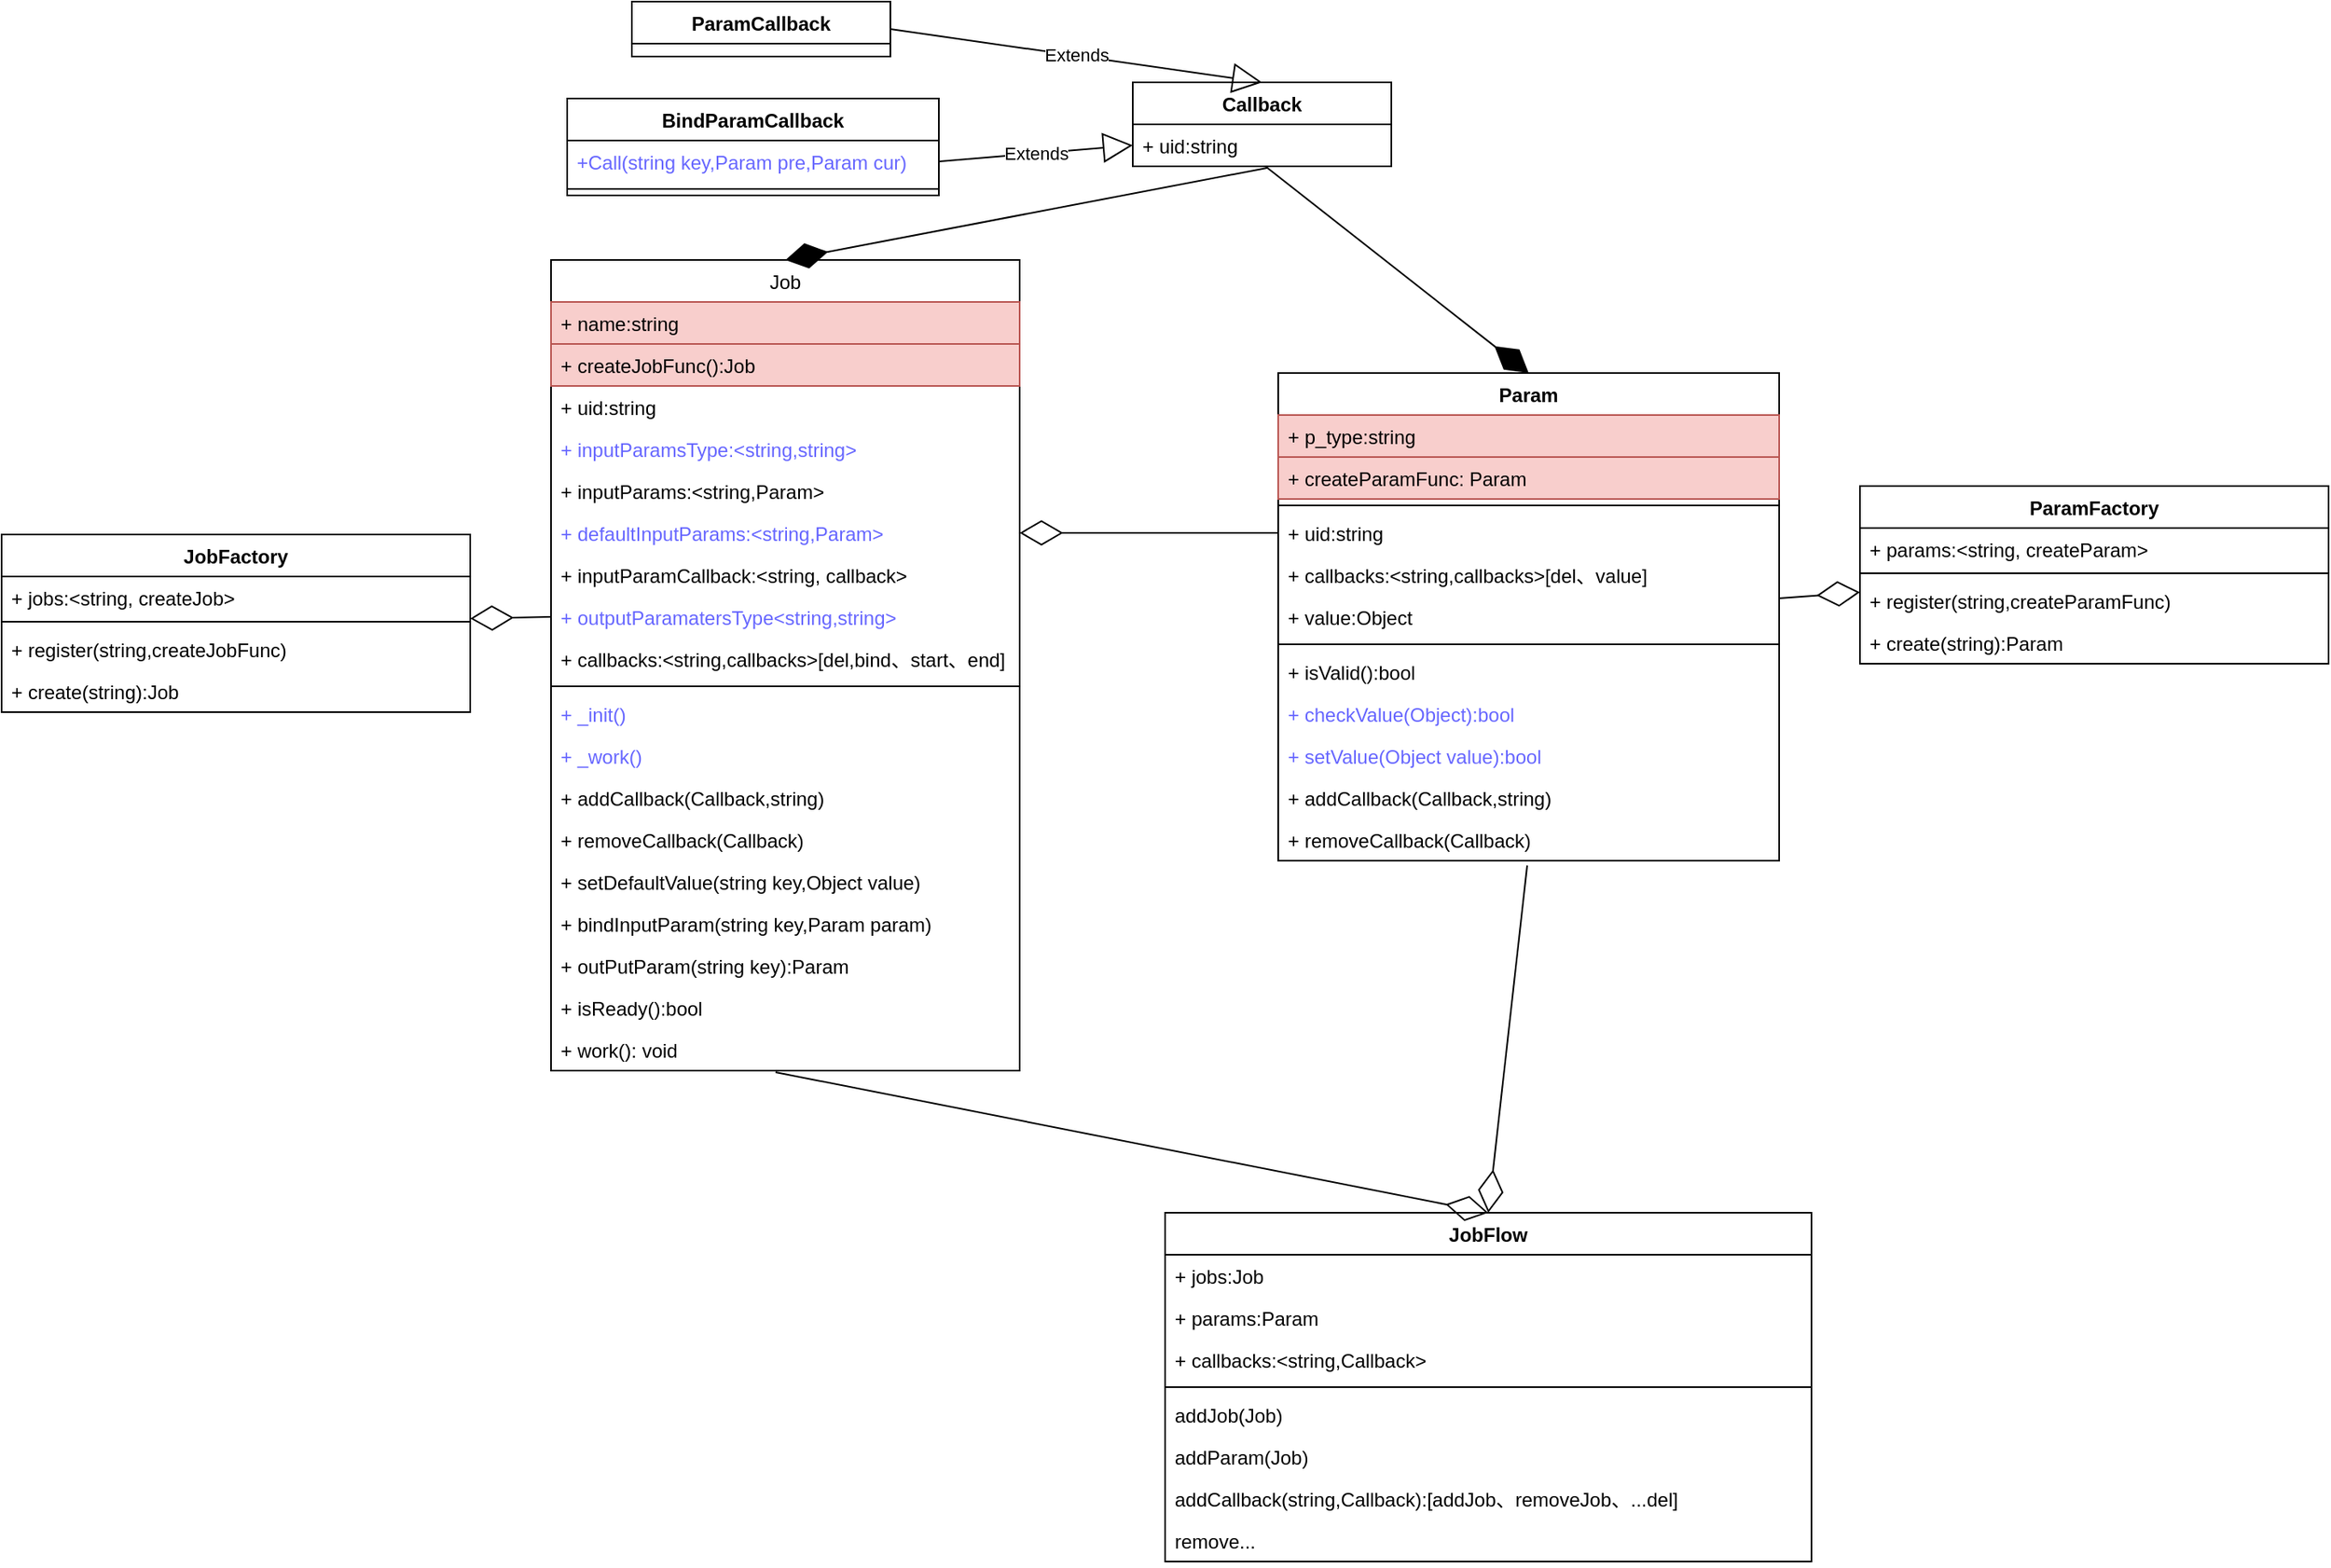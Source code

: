 <mxfile version="20.2.7" type="github">
  <diagram id="cW3hNWCqMzdaBsSh43Cp" name="第 1 页">
    <mxGraphModel dx="2249" dy="794" grid="1" gridSize="10" guides="1" tooltips="1" connect="1" arrows="1" fold="1" page="1" pageScale="1" pageWidth="827" pageHeight="1169" math="0" shadow="0">
      <root>
        <mxCell id="0" />
        <mxCell id="1" parent="0" />
        <mxCell id="ZtITf0q7EkavqMJ6NfDz-1" value="Job" style="swimlane;fontStyle=0;childLayout=stackLayout;horizontal=1;startSize=26;fillColor=none;horizontalStack=0;resizeParent=1;resizeParentMax=0;resizeLast=0;collapsible=1;marginBottom=0;" parent="1" vertex="1">
          <mxGeometry x="30" y="190" width="290" height="502" as="geometry" />
        </mxCell>
        <mxCell id="ZtITf0q7EkavqMJ6NfDz-2" value="+ name:string" style="text;strokeColor=#b85450;fillColor=#f8cecc;align=left;verticalAlign=top;spacingLeft=4;spacingRight=4;overflow=hidden;rotatable=0;points=[[0,0.5],[1,0.5]];portConstraint=eastwest;" parent="ZtITf0q7EkavqMJ6NfDz-1" vertex="1">
          <mxGeometry y="26" width="290" height="26" as="geometry" />
        </mxCell>
        <mxCell id="ZtITf0q7EkavqMJ6NfDz-3" value="+ createJobFunc():Job" style="text;strokeColor=#b85450;fillColor=#f8cecc;align=left;verticalAlign=top;spacingLeft=4;spacingRight=4;overflow=hidden;rotatable=0;points=[[0,0.5],[1,0.5]];portConstraint=eastwest;" parent="ZtITf0q7EkavqMJ6NfDz-1" vertex="1">
          <mxGeometry y="52" width="290" height="26" as="geometry" />
        </mxCell>
        <mxCell id="ZtITf0q7EkavqMJ6NfDz-4" value="+ uid:string" style="text;strokeColor=none;fillColor=none;align=left;verticalAlign=top;spacingLeft=4;spacingRight=4;overflow=hidden;rotatable=0;points=[[0,0.5],[1,0.5]];portConstraint=eastwest;" parent="ZtITf0q7EkavqMJ6NfDz-1" vertex="1">
          <mxGeometry y="78" width="290" height="26" as="geometry" />
        </mxCell>
        <mxCell id="ZtITf0q7EkavqMJ6NfDz-5" value="+ inputParamsType:&lt;string,string&gt;" style="text;strokeColor=none;fillColor=none;align=left;verticalAlign=top;spacingLeft=4;spacingRight=4;overflow=hidden;rotatable=0;points=[[0,0.5],[1,0.5]];portConstraint=eastwest;fontColor=#6666FF;" parent="ZtITf0q7EkavqMJ6NfDz-1" vertex="1">
          <mxGeometry y="104" width="290" height="26" as="geometry" />
        </mxCell>
        <mxCell id="ZtITf0q7EkavqMJ6NfDz-6" value="+ inputParams:&lt;string,Param&gt;" style="text;strokeColor=none;fillColor=none;align=left;verticalAlign=top;spacingLeft=4;spacingRight=4;overflow=hidden;rotatable=0;points=[[0,0.5],[1,0.5]];portConstraint=eastwest;" parent="ZtITf0q7EkavqMJ6NfDz-1" vertex="1">
          <mxGeometry y="130" width="290" height="26" as="geometry" />
        </mxCell>
        <mxCell id="ZtITf0q7EkavqMJ6NfDz-7" value="+ defaultInputParams:&lt;string,Param&gt;" style="text;strokeColor=none;fillColor=none;align=left;verticalAlign=top;spacingLeft=4;spacingRight=4;overflow=hidden;rotatable=0;points=[[0,0.5],[1,0.5]];portConstraint=eastwest;fontColor=#6666FF;" parent="ZtITf0q7EkavqMJ6NfDz-1" vertex="1">
          <mxGeometry y="156" width="290" height="26" as="geometry" />
        </mxCell>
        <mxCell id="ZtITf0q7EkavqMJ6NfDz-8" value="+ inputParamCallback:&lt;string, callback&gt;" style="text;strokeColor=none;fillColor=none;align=left;verticalAlign=top;spacingLeft=4;spacingRight=4;overflow=hidden;rotatable=0;points=[[0,0.5],[1,0.5]];portConstraint=eastwest;" parent="ZtITf0q7EkavqMJ6NfDz-1" vertex="1">
          <mxGeometry y="182" width="290" height="26" as="geometry" />
        </mxCell>
        <mxCell id="ZtITf0q7EkavqMJ6NfDz-9" value="+ outputParamatersType&lt;string,string&gt;" style="text;strokeColor=none;fillColor=none;align=left;verticalAlign=top;spacingLeft=4;spacingRight=4;overflow=hidden;rotatable=0;points=[[0,0.5],[1,0.5]];portConstraint=eastwest;fontColor=#6666FF;" parent="ZtITf0q7EkavqMJ6NfDz-1" vertex="1">
          <mxGeometry y="208" width="290" height="26" as="geometry" />
        </mxCell>
        <mxCell id="ZtITf0q7EkavqMJ6NfDz-10" value="+ callbacks:&lt;string,callbacks&gt;[del,bind、start、end]" style="text;strokeColor=none;fillColor=none;align=left;verticalAlign=top;spacingLeft=4;spacingRight=4;overflow=hidden;rotatable=0;points=[[0,0.5],[1,0.5]];portConstraint=eastwest;fontColor=#000000;" parent="ZtITf0q7EkavqMJ6NfDz-1" vertex="1">
          <mxGeometry y="234" width="290" height="26" as="geometry" />
        </mxCell>
        <mxCell id="ZtITf0q7EkavqMJ6NfDz-11" value="" style="line;strokeWidth=1;fillColor=none;align=left;verticalAlign=middle;spacingTop=-1;spacingLeft=3;spacingRight=3;rotatable=0;labelPosition=right;points=[];portConstraint=eastwest;fontColor=#000000;" parent="ZtITf0q7EkavqMJ6NfDz-1" vertex="1">
          <mxGeometry y="260" width="290" height="8" as="geometry" />
        </mxCell>
        <mxCell id="ZtITf0q7EkavqMJ6NfDz-13" value="+ _init()" style="text;strokeColor=none;fillColor=none;align=left;verticalAlign=top;spacingLeft=4;spacingRight=4;overflow=hidden;rotatable=0;points=[[0,0.5],[1,0.5]];portConstraint=eastwest;fontColor=#6666FF;" parent="ZtITf0q7EkavqMJ6NfDz-1" vertex="1">
          <mxGeometry y="268" width="290" height="26" as="geometry" />
        </mxCell>
        <mxCell id="ZtITf0q7EkavqMJ6NfDz-14" value="+ _work()" style="text;strokeColor=none;fillColor=none;align=left;verticalAlign=top;spacingLeft=4;spacingRight=4;overflow=hidden;rotatable=0;points=[[0,0.5],[1,0.5]];portConstraint=eastwest;fontColor=#6666FF;" parent="ZtITf0q7EkavqMJ6NfDz-1" vertex="1">
          <mxGeometry y="294" width="290" height="26" as="geometry" />
        </mxCell>
        <mxCell id="ZtITf0q7EkavqMJ6NfDz-15" value="+ addCallback(Callback,string)" style="text;strokeColor=none;fillColor=none;align=left;verticalAlign=top;spacingLeft=4;spacingRight=4;overflow=hidden;rotatable=0;points=[[0,0.5],[1,0.5]];portConstraint=eastwest;fontColor=#000000;" parent="ZtITf0q7EkavqMJ6NfDz-1" vertex="1">
          <mxGeometry y="320" width="290" height="26" as="geometry" />
        </mxCell>
        <mxCell id="ZtITf0q7EkavqMJ6NfDz-16" value="+ removeCallback(Callback)" style="text;strokeColor=none;fillColor=none;align=left;verticalAlign=top;spacingLeft=4;spacingRight=4;overflow=hidden;rotatable=0;points=[[0,0.5],[1,0.5]];portConstraint=eastwest;fontColor=#000000;" parent="ZtITf0q7EkavqMJ6NfDz-1" vertex="1">
          <mxGeometry y="346" width="290" height="26" as="geometry" />
        </mxCell>
        <mxCell id="ZtITf0q7EkavqMJ6NfDz-17" value="+ setDefaultValue(string key,Object value)" style="text;strokeColor=none;fillColor=none;align=left;verticalAlign=top;spacingLeft=4;spacingRight=4;overflow=hidden;rotatable=0;points=[[0,0.5],[1,0.5]];portConstraint=eastwest;fontColor=#000000;" parent="ZtITf0q7EkavqMJ6NfDz-1" vertex="1">
          <mxGeometry y="372" width="290" height="26" as="geometry" />
        </mxCell>
        <mxCell id="ZtITf0q7EkavqMJ6NfDz-18" value="+ bindInputParam(string key,Param param)" style="text;strokeColor=none;fillColor=none;align=left;verticalAlign=top;spacingLeft=4;spacingRight=4;overflow=hidden;rotatable=0;points=[[0,0.5],[1,0.5]];portConstraint=eastwest;fontColor=#000000;" parent="ZtITf0q7EkavqMJ6NfDz-1" vertex="1">
          <mxGeometry y="398" width="290" height="26" as="geometry" />
        </mxCell>
        <mxCell id="ZtITf0q7EkavqMJ6NfDz-19" value="+ outPutParam(string key):Param" style="text;strokeColor=none;fillColor=none;align=left;verticalAlign=top;spacingLeft=4;spacingRight=4;overflow=hidden;rotatable=0;points=[[0,0.5],[1,0.5]];portConstraint=eastwest;fontColor=#000000;" parent="ZtITf0q7EkavqMJ6NfDz-1" vertex="1">
          <mxGeometry y="424" width="290" height="26" as="geometry" />
        </mxCell>
        <mxCell id="ZtITf0q7EkavqMJ6NfDz-20" value="+ isReady():bool" style="text;strokeColor=none;fillColor=none;align=left;verticalAlign=top;spacingLeft=4;spacingRight=4;overflow=hidden;rotatable=0;points=[[0,0.5],[1,0.5]];portConstraint=eastwest;fontColor=#000000;" parent="ZtITf0q7EkavqMJ6NfDz-1" vertex="1">
          <mxGeometry y="450" width="290" height="26" as="geometry" />
        </mxCell>
        <mxCell id="ZtITf0q7EkavqMJ6NfDz-21" value="+ work(): void" style="text;strokeColor=none;fillColor=none;align=left;verticalAlign=top;spacingLeft=4;spacingRight=4;overflow=hidden;rotatable=0;points=[[0,0.5],[1,0.5]];portConstraint=eastwest;fontColor=#000000;" parent="ZtITf0q7EkavqMJ6NfDz-1" vertex="1">
          <mxGeometry y="476" width="290" height="26" as="geometry" />
        </mxCell>
        <mxCell id="ZtITf0q7EkavqMJ6NfDz-23" value="Param" style="swimlane;fontStyle=1;align=center;verticalAlign=top;childLayout=stackLayout;horizontal=1;startSize=26;horizontalStack=0;resizeParent=1;resizeParentMax=0;resizeLast=0;collapsible=1;marginBottom=0;fontColor=#000000;fillColor=default;" parent="1" vertex="1">
          <mxGeometry x="480" y="260" width="310" height="302" as="geometry" />
        </mxCell>
        <mxCell id="ZtITf0q7EkavqMJ6NfDz-24" value="+ p_type:string" style="text;strokeColor=#b85450;fillColor=#f8cecc;align=left;verticalAlign=top;spacingLeft=4;spacingRight=4;overflow=hidden;rotatable=0;points=[[0,0.5],[1,0.5]];portConstraint=eastwest;" parent="ZtITf0q7EkavqMJ6NfDz-23" vertex="1">
          <mxGeometry y="26" width="310" height="26" as="geometry" />
        </mxCell>
        <mxCell id="ZtITf0q7EkavqMJ6NfDz-27" value="+ createParamFunc: Param" style="text;strokeColor=#b85450;fillColor=#f8cecc;align=left;verticalAlign=top;spacingLeft=4;spacingRight=4;overflow=hidden;rotatable=0;points=[[0,0.5],[1,0.5]];portConstraint=eastwest;" parent="ZtITf0q7EkavqMJ6NfDz-23" vertex="1">
          <mxGeometry y="52" width="310" height="26" as="geometry" />
        </mxCell>
        <mxCell id="ZtITf0q7EkavqMJ6NfDz-25" value="" style="line;strokeWidth=1;fillColor=none;align=left;verticalAlign=middle;spacingTop=-1;spacingLeft=3;spacingRight=3;rotatable=0;labelPosition=right;points=[];portConstraint=eastwest;fontColor=#000000;" parent="ZtITf0q7EkavqMJ6NfDz-23" vertex="1">
          <mxGeometry y="78" width="310" height="8" as="geometry" />
        </mxCell>
        <mxCell id="ZtITf0q7EkavqMJ6NfDz-26" value="+ uid:string" style="text;strokeColor=none;fillColor=none;align=left;verticalAlign=top;spacingLeft=4;spacingRight=4;overflow=hidden;rotatable=0;points=[[0,0.5],[1,0.5]];portConstraint=eastwest;fontColor=#000000;" parent="ZtITf0q7EkavqMJ6NfDz-23" vertex="1">
          <mxGeometry y="86" width="310" height="26" as="geometry" />
        </mxCell>
        <mxCell id="ZtITf0q7EkavqMJ6NfDz-30" value="+ callbacks:&lt;string,callbacks&gt;[del、value]" style="text;strokeColor=none;fillColor=none;align=left;verticalAlign=top;spacingLeft=4;spacingRight=4;overflow=hidden;rotatable=0;points=[[0,0.5],[1,0.5]];portConstraint=eastwest;fontColor=#000000;" parent="ZtITf0q7EkavqMJ6NfDz-23" vertex="1">
          <mxGeometry y="112" width="310" height="26" as="geometry" />
        </mxCell>
        <mxCell id="ZtITf0q7EkavqMJ6NfDz-31" value="+ value:Object" style="text;strokeColor=none;fillColor=none;align=left;verticalAlign=top;spacingLeft=4;spacingRight=4;overflow=hidden;rotatable=0;points=[[0,0.5],[1,0.5]];portConstraint=eastwest;fontColor=#000000;" parent="ZtITf0q7EkavqMJ6NfDz-23" vertex="1">
          <mxGeometry y="138" width="310" height="26" as="geometry" />
        </mxCell>
        <mxCell id="ZtITf0q7EkavqMJ6NfDz-29" value="" style="line;strokeWidth=1;fillColor=none;align=left;verticalAlign=middle;spacingTop=-1;spacingLeft=3;spacingRight=3;rotatable=0;labelPosition=right;points=[];portConstraint=eastwest;fontColor=#000000;" parent="ZtITf0q7EkavqMJ6NfDz-23" vertex="1">
          <mxGeometry y="164" width="310" height="8" as="geometry" />
        </mxCell>
        <mxCell id="ZtITf0q7EkavqMJ6NfDz-28" value="+ isValid():bool" style="text;strokeColor=none;fillColor=none;align=left;verticalAlign=top;spacingLeft=4;spacingRight=4;overflow=hidden;rotatable=0;points=[[0,0.5],[1,0.5]];portConstraint=eastwest;fontColor=#000000;" parent="ZtITf0q7EkavqMJ6NfDz-23" vertex="1">
          <mxGeometry y="172" width="310" height="26" as="geometry" />
        </mxCell>
        <mxCell id="ZtITf0q7EkavqMJ6NfDz-32" value="+ checkValue(Object):bool" style="text;strokeColor=none;fillColor=none;align=left;verticalAlign=top;spacingLeft=4;spacingRight=4;overflow=hidden;rotatable=0;points=[[0,0.5],[1,0.5]];portConstraint=eastwest;fontColor=#6666FF;" parent="ZtITf0q7EkavqMJ6NfDz-23" vertex="1">
          <mxGeometry y="198" width="310" height="26" as="geometry" />
        </mxCell>
        <mxCell id="ZtITf0q7EkavqMJ6NfDz-33" value="+ setValue(Object value):bool" style="text;strokeColor=none;fillColor=none;align=left;verticalAlign=top;spacingLeft=4;spacingRight=4;overflow=hidden;rotatable=0;points=[[0,0.5],[1,0.5]];portConstraint=eastwest;fontColor=#6666FF;" parent="ZtITf0q7EkavqMJ6NfDz-23" vertex="1">
          <mxGeometry y="224" width="310" height="26" as="geometry" />
        </mxCell>
        <mxCell id="ZtITf0q7EkavqMJ6NfDz-34" value="+ addCallback(Callback,string)" style="text;strokeColor=none;fillColor=none;align=left;verticalAlign=top;spacingLeft=4;spacingRight=4;overflow=hidden;rotatable=0;points=[[0,0.5],[1,0.5]];portConstraint=eastwest;fontColor=#000000;" parent="ZtITf0q7EkavqMJ6NfDz-23" vertex="1">
          <mxGeometry y="250" width="310" height="26" as="geometry" />
        </mxCell>
        <mxCell id="ZtITf0q7EkavqMJ6NfDz-35" value="+ removeCallback(Callback)" style="text;strokeColor=none;fillColor=none;align=left;verticalAlign=top;spacingLeft=4;spacingRight=4;overflow=hidden;rotatable=0;points=[[0,0.5],[1,0.5]];portConstraint=eastwest;fontColor=#000000;" parent="ZtITf0q7EkavqMJ6NfDz-23" vertex="1">
          <mxGeometry y="276" width="310" height="26" as="geometry" />
        </mxCell>
        <mxCell id="ZtITf0q7EkavqMJ6NfDz-36" value="Callback" style="swimlane;fontStyle=1;align=center;verticalAlign=top;childLayout=stackLayout;horizontal=1;startSize=26;horizontalStack=0;resizeParent=1;resizeParentMax=0;resizeLast=0;collapsible=1;marginBottom=0;fontColor=#000000;fillColor=default;" parent="1" vertex="1">
          <mxGeometry x="390" y="80" width="160" height="52" as="geometry" />
        </mxCell>
        <mxCell id="ZtITf0q7EkavqMJ6NfDz-40" value="+ uid:string" style="text;strokeColor=none;fillColor=none;align=left;verticalAlign=top;spacingLeft=4;spacingRight=4;overflow=hidden;rotatable=0;points=[[0,0.5],[1,0.5]];portConstraint=eastwest;fontColor=#000000;" parent="ZtITf0q7EkavqMJ6NfDz-36" vertex="1">
          <mxGeometry y="26" width="160" height="26" as="geometry" />
        </mxCell>
        <mxCell id="ZtITf0q7EkavqMJ6NfDz-41" value="" style="endArrow=diamondThin;endFill=0;endSize=24;html=1;rounded=0;fontColor=#6666FF;entryX=1;entryY=0.5;entryDx=0;entryDy=0;exitX=0;exitY=0.5;exitDx=0;exitDy=0;" parent="1" source="ZtITf0q7EkavqMJ6NfDz-26" target="ZtITf0q7EkavqMJ6NfDz-7" edge="1">
          <mxGeometry width="160" relative="1" as="geometry">
            <mxPoint x="440" y="460" as="sourcePoint" />
            <mxPoint x="490" y="310" as="targetPoint" />
          </mxGeometry>
        </mxCell>
        <mxCell id="ZtITf0q7EkavqMJ6NfDz-42" value="" style="endArrow=diamondThin;endFill=1;endSize=24;html=1;rounded=0;fontColor=#6666FF;entryX=0.5;entryY=0;entryDx=0;entryDy=0;exitX=0.513;exitY=1;exitDx=0;exitDy=0;exitPerimeter=0;" parent="1" source="ZtITf0q7EkavqMJ6NfDz-40" target="ZtITf0q7EkavqMJ6NfDz-23" edge="1">
          <mxGeometry width="160" relative="1" as="geometry">
            <mxPoint x="470" y="150" as="sourcePoint" />
            <mxPoint x="770" y="180" as="targetPoint" />
          </mxGeometry>
        </mxCell>
        <mxCell id="ZtITf0q7EkavqMJ6NfDz-44" value="" style="endArrow=diamondThin;endFill=1;endSize=24;html=1;rounded=0;fontColor=#6666FF;entryX=0.5;entryY=0;entryDx=0;entryDy=0;exitX=0.519;exitY=1.038;exitDx=0;exitDy=0;exitPerimeter=0;" parent="1" source="ZtITf0q7EkavqMJ6NfDz-40" target="ZtITf0q7EkavqMJ6NfDz-1" edge="1">
          <mxGeometry width="160" relative="1" as="geometry">
            <mxPoint x="470" y="130" as="sourcePoint" />
            <mxPoint x="320" y="50" as="targetPoint" />
          </mxGeometry>
        </mxCell>
        <mxCell id="ZtITf0q7EkavqMJ6NfDz-45" value="ParamCallback" style="swimlane;fontStyle=1;align=center;verticalAlign=top;childLayout=stackLayout;horizontal=1;startSize=26;horizontalStack=0;resizeParent=1;resizeParentMax=0;resizeLast=0;collapsible=1;marginBottom=0;fontColor=#000000;fillColor=default;" parent="1" vertex="1">
          <mxGeometry x="80" y="30" width="160" height="34" as="geometry" />
        </mxCell>
        <mxCell id="ZtITf0q7EkavqMJ6NfDz-49" value="Extends" style="endArrow=block;endSize=16;endFill=0;html=1;rounded=0;fontColor=#000000;entryX=0.5;entryY=0;entryDx=0;entryDy=0;exitX=1;exitY=0.5;exitDx=0;exitDy=0;" parent="1" source="ZtITf0q7EkavqMJ6NfDz-45" target="ZtITf0q7EkavqMJ6NfDz-36" edge="1">
          <mxGeometry width="160" relative="1" as="geometry">
            <mxPoint x="270" y="40" as="sourcePoint" />
            <mxPoint x="430" y="40" as="targetPoint" />
          </mxGeometry>
        </mxCell>
        <mxCell id="ZtITf0q7EkavqMJ6NfDz-51" value="BindParamCallback" style="swimlane;fontStyle=1;align=center;verticalAlign=top;childLayout=stackLayout;horizontal=1;startSize=26;horizontalStack=0;resizeParent=1;resizeParentMax=0;resizeLast=0;collapsible=1;marginBottom=0;fontColor=#000000;fillColor=default;" parent="1" vertex="1">
          <mxGeometry x="40" y="90" width="230" height="60" as="geometry" />
        </mxCell>
        <mxCell id="ZtITf0q7EkavqMJ6NfDz-52" value="+Call(string key,Param pre,Param cur)" style="text;strokeColor=none;fillColor=none;align=left;verticalAlign=top;spacingLeft=4;spacingRight=4;overflow=hidden;rotatable=0;points=[[0,0.5],[1,0.5]];portConstraint=eastwest;fontColor=#6666FF;" parent="ZtITf0q7EkavqMJ6NfDz-51" vertex="1">
          <mxGeometry y="26" width="230" height="26" as="geometry" />
        </mxCell>
        <mxCell id="ZtITf0q7EkavqMJ6NfDz-53" value="" style="line;strokeWidth=1;fillColor=none;align=left;verticalAlign=middle;spacingTop=-1;spacingLeft=3;spacingRight=3;rotatable=0;labelPosition=right;points=[];portConstraint=eastwest;fontColor=#000000;" parent="ZtITf0q7EkavqMJ6NfDz-51" vertex="1">
          <mxGeometry y="52" width="230" height="8" as="geometry" />
        </mxCell>
        <mxCell id="ZtITf0q7EkavqMJ6NfDz-56" value="JobFactory" style="swimlane;fontStyle=1;align=center;verticalAlign=top;childLayout=stackLayout;horizontal=1;startSize=26;horizontalStack=0;resizeParent=1;resizeParentMax=0;resizeLast=0;collapsible=1;marginBottom=0;fontColor=#000000;fillColor=default;" parent="1" vertex="1">
          <mxGeometry x="-310" y="360" width="290" height="110" as="geometry" />
        </mxCell>
        <mxCell id="ZtITf0q7EkavqMJ6NfDz-57" value="+ jobs:&lt;string, createJob&gt;" style="text;strokeColor=none;fillColor=none;align=left;verticalAlign=top;spacingLeft=4;spacingRight=4;overflow=hidden;rotatable=0;points=[[0,0.5],[1,0.5]];portConstraint=eastwest;fontColor=#000000;" parent="ZtITf0q7EkavqMJ6NfDz-56" vertex="1">
          <mxGeometry y="26" width="290" height="24" as="geometry" />
        </mxCell>
        <mxCell id="ZtITf0q7EkavqMJ6NfDz-58" value="" style="line;strokeWidth=1;fillColor=none;align=left;verticalAlign=middle;spacingTop=-1;spacingLeft=3;spacingRight=3;rotatable=0;labelPosition=right;points=[];portConstraint=eastwest;fontColor=#000000;" parent="ZtITf0q7EkavqMJ6NfDz-56" vertex="1">
          <mxGeometry y="50" width="290" height="8" as="geometry" />
        </mxCell>
        <mxCell id="ZtITf0q7EkavqMJ6NfDz-59" value="+ register(string,createJobFunc)" style="text;strokeColor=none;fillColor=none;align=left;verticalAlign=top;spacingLeft=4;spacingRight=4;overflow=hidden;rotatable=0;points=[[0,0.5],[1,0.5]];portConstraint=eastwest;fontColor=#000000;" parent="ZtITf0q7EkavqMJ6NfDz-56" vertex="1">
          <mxGeometry y="58" width="290" height="26" as="geometry" />
        </mxCell>
        <mxCell id="ZtITf0q7EkavqMJ6NfDz-60" value="+ create(string):Job" style="text;strokeColor=none;fillColor=none;align=left;verticalAlign=top;spacingLeft=4;spacingRight=4;overflow=hidden;rotatable=0;points=[[0,0.5],[1,0.5]];portConstraint=eastwest;fontColor=#000000;" parent="ZtITf0q7EkavqMJ6NfDz-56" vertex="1">
          <mxGeometry y="84" width="290" height="26" as="geometry" />
        </mxCell>
        <mxCell id="ZtITf0q7EkavqMJ6NfDz-61" value="" style="endArrow=diamondThin;endFill=0;endSize=24;html=1;rounded=0;fontColor=#6666FF;exitX=0;exitY=0.5;exitDx=0;exitDy=0;" parent="1" source="ZtITf0q7EkavqMJ6NfDz-9" target="ZtITf0q7EkavqMJ6NfDz-56" edge="1">
          <mxGeometry width="160" relative="1" as="geometry">
            <mxPoint x="170" y="700" as="sourcePoint" />
            <mxPoint x="460" y="1020" as="targetPoint" />
          </mxGeometry>
        </mxCell>
        <mxCell id="ZtITf0q7EkavqMJ6NfDz-63" value="ParamFactory" style="swimlane;fontStyle=1;align=center;verticalAlign=top;childLayout=stackLayout;horizontal=1;startSize=26;horizontalStack=0;resizeParent=1;resizeParentMax=0;resizeLast=0;collapsible=1;marginBottom=0;fontColor=#000000;fillColor=default;" parent="1" vertex="1">
          <mxGeometry x="840" y="330" width="290" height="110" as="geometry" />
        </mxCell>
        <mxCell id="ZtITf0q7EkavqMJ6NfDz-64" value="+ params:&lt;string, createParam&gt;" style="text;strokeColor=none;fillColor=none;align=left;verticalAlign=top;spacingLeft=4;spacingRight=4;overflow=hidden;rotatable=0;points=[[0,0.5],[1,0.5]];portConstraint=eastwest;fontColor=#000000;" parent="ZtITf0q7EkavqMJ6NfDz-63" vertex="1">
          <mxGeometry y="26" width="290" height="24" as="geometry" />
        </mxCell>
        <mxCell id="ZtITf0q7EkavqMJ6NfDz-65" value="" style="line;strokeWidth=1;fillColor=none;align=left;verticalAlign=middle;spacingTop=-1;spacingLeft=3;spacingRight=3;rotatable=0;labelPosition=right;points=[];portConstraint=eastwest;fontColor=#000000;" parent="ZtITf0q7EkavqMJ6NfDz-63" vertex="1">
          <mxGeometry y="50" width="290" height="8" as="geometry" />
        </mxCell>
        <mxCell id="ZtITf0q7EkavqMJ6NfDz-66" value="+ register(string,createParamFunc)" style="text;strokeColor=none;fillColor=none;align=left;verticalAlign=top;spacingLeft=4;spacingRight=4;overflow=hidden;rotatable=0;points=[[0,0.5],[1,0.5]];portConstraint=eastwest;fontColor=#000000;" parent="ZtITf0q7EkavqMJ6NfDz-63" vertex="1">
          <mxGeometry y="58" width="290" height="26" as="geometry" />
        </mxCell>
        <mxCell id="ZtITf0q7EkavqMJ6NfDz-67" value="+ create(string):Param" style="text;strokeColor=none;fillColor=none;align=left;verticalAlign=top;spacingLeft=4;spacingRight=4;overflow=hidden;rotatable=0;points=[[0,0.5],[1,0.5]];portConstraint=eastwest;fontColor=#000000;" parent="ZtITf0q7EkavqMJ6NfDz-63" vertex="1">
          <mxGeometry y="84" width="290" height="26" as="geometry" />
        </mxCell>
        <mxCell id="AwWK9PGoBKnn7WlVA7AV-1" value="Extends" style="endArrow=block;endSize=16;endFill=0;html=1;rounded=0;exitX=1;exitY=0.5;exitDx=0;exitDy=0;entryX=0;entryY=0.5;entryDx=0;entryDy=0;" parent="1" source="ZtITf0q7EkavqMJ6NfDz-52" target="ZtITf0q7EkavqMJ6NfDz-40" edge="1">
          <mxGeometry width="160" relative="1" as="geometry">
            <mxPoint x="630" y="120" as="sourcePoint" />
            <mxPoint x="790" y="120" as="targetPoint" />
          </mxGeometry>
        </mxCell>
        <mxCell id="AwWK9PGoBKnn7WlVA7AV-2" value="JobFlow" style="swimlane;fontStyle=1;align=center;verticalAlign=top;childLayout=stackLayout;horizontal=1;startSize=26;horizontalStack=0;resizeParent=1;resizeParentMax=0;resizeLast=0;collapsible=1;marginBottom=0;" parent="1" vertex="1">
          <mxGeometry x="410" y="780" width="400" height="216" as="geometry" />
        </mxCell>
        <mxCell id="AwWK9PGoBKnn7WlVA7AV-3" value="+ jobs:Job" style="text;strokeColor=none;fillColor=none;align=left;verticalAlign=top;spacingLeft=4;spacingRight=4;overflow=hidden;rotatable=0;points=[[0,0.5],[1,0.5]];portConstraint=eastwest;" parent="AwWK9PGoBKnn7WlVA7AV-2" vertex="1">
          <mxGeometry y="26" width="400" height="26" as="geometry" />
        </mxCell>
        <mxCell id="dOAYb1k6wSA0sw9Ajmss-8" value="+ params:Param" style="text;strokeColor=none;fillColor=none;align=left;verticalAlign=top;spacingLeft=4;spacingRight=4;overflow=hidden;rotatable=0;points=[[0,0.5],[1,0.5]];portConstraint=eastwest;" vertex="1" parent="AwWK9PGoBKnn7WlVA7AV-2">
          <mxGeometry y="52" width="400" height="26" as="geometry" />
        </mxCell>
        <mxCell id="dOAYb1k6wSA0sw9Ajmss-9" value="+ callbacks:&lt;string,Callback&gt;" style="text;strokeColor=none;fillColor=none;align=left;verticalAlign=top;spacingLeft=4;spacingRight=4;overflow=hidden;rotatable=0;points=[[0,0.5],[1,0.5]];portConstraint=eastwest;" vertex="1" parent="AwWK9PGoBKnn7WlVA7AV-2">
          <mxGeometry y="78" width="400" height="26" as="geometry" />
        </mxCell>
        <mxCell id="AwWK9PGoBKnn7WlVA7AV-4" value="" style="line;strokeWidth=1;fillColor=none;align=left;verticalAlign=middle;spacingTop=-1;spacingLeft=3;spacingRight=3;rotatable=0;labelPosition=right;points=[];portConstraint=eastwest;" parent="AwWK9PGoBKnn7WlVA7AV-2" vertex="1">
          <mxGeometry y="104" width="400" height="8" as="geometry" />
        </mxCell>
        <mxCell id="AwWK9PGoBKnn7WlVA7AV-5" value="addJob(Job)" style="text;strokeColor=none;fillColor=none;align=left;verticalAlign=top;spacingLeft=4;spacingRight=4;overflow=hidden;rotatable=0;points=[[0,0.5],[1,0.5]];portConstraint=eastwest;" parent="AwWK9PGoBKnn7WlVA7AV-2" vertex="1">
          <mxGeometry y="112" width="400" height="26" as="geometry" />
        </mxCell>
        <mxCell id="dOAYb1k6wSA0sw9Ajmss-10" value="addParam(Job)" style="text;strokeColor=none;fillColor=none;align=left;verticalAlign=top;spacingLeft=4;spacingRight=4;overflow=hidden;rotatable=0;points=[[0,0.5],[1,0.5]];portConstraint=eastwest;" vertex="1" parent="AwWK9PGoBKnn7WlVA7AV-2">
          <mxGeometry y="138" width="400" height="26" as="geometry" />
        </mxCell>
        <mxCell id="dOAYb1k6wSA0sw9Ajmss-11" value="addCallback(string,Callback):[addJob、removeJob、...del]" style="text;strokeColor=none;fillColor=none;align=left;verticalAlign=top;spacingLeft=4;spacingRight=4;overflow=hidden;rotatable=0;points=[[0,0.5],[1,0.5]];portConstraint=eastwest;" vertex="1" parent="AwWK9PGoBKnn7WlVA7AV-2">
          <mxGeometry y="164" width="400" height="26" as="geometry" />
        </mxCell>
        <mxCell id="dOAYb1k6wSA0sw9Ajmss-12" value="remove..." style="text;strokeColor=none;fillColor=none;align=left;verticalAlign=top;spacingLeft=4;spacingRight=4;overflow=hidden;rotatable=0;points=[[0,0.5],[1,0.5]];portConstraint=eastwest;" vertex="1" parent="AwWK9PGoBKnn7WlVA7AV-2">
          <mxGeometry y="190" width="400" height="26" as="geometry" />
        </mxCell>
        <mxCell id="dOAYb1k6wSA0sw9Ajmss-2" value="" style="endArrow=diamondThin;endFill=0;endSize=24;html=1;rounded=0;" edge="1" parent="1" source="ZtITf0q7EkavqMJ6NfDz-31" target="ZtITf0q7EkavqMJ6NfDz-63">
          <mxGeometry width="160" relative="1" as="geometry">
            <mxPoint x="220" y="1090" as="sourcePoint" />
            <mxPoint x="380" y="1090" as="targetPoint" />
          </mxGeometry>
        </mxCell>
        <mxCell id="dOAYb1k6wSA0sw9Ajmss-6" value="" style="endArrow=diamondThin;endFill=0;endSize=24;html=1;rounded=0;exitX=0.479;exitY=1.038;exitDx=0;exitDy=0;exitPerimeter=0;entryX=0.5;entryY=0;entryDx=0;entryDy=0;" edge="1" parent="1" source="ZtITf0q7EkavqMJ6NfDz-21" target="AwWK9PGoBKnn7WlVA7AV-2">
          <mxGeometry width="160" relative="1" as="geometry">
            <mxPoint x="530" y="691" as="sourcePoint" />
            <mxPoint x="690" y="691" as="targetPoint" />
          </mxGeometry>
        </mxCell>
        <mxCell id="dOAYb1k6wSA0sw9Ajmss-7" value="" style="endArrow=diamondThin;endFill=0;endSize=24;html=1;rounded=0;exitX=0.497;exitY=1.115;exitDx=0;exitDy=0;exitPerimeter=0;entryX=0.5;entryY=0;entryDx=0;entryDy=0;" edge="1" parent="1" source="ZtITf0q7EkavqMJ6NfDz-35" target="AwWK9PGoBKnn7WlVA7AV-2">
          <mxGeometry width="160" relative="1" as="geometry">
            <mxPoint x="770" y="770" as="sourcePoint" />
            <mxPoint x="490" y="780" as="targetPoint" />
          </mxGeometry>
        </mxCell>
      </root>
    </mxGraphModel>
  </diagram>
</mxfile>
